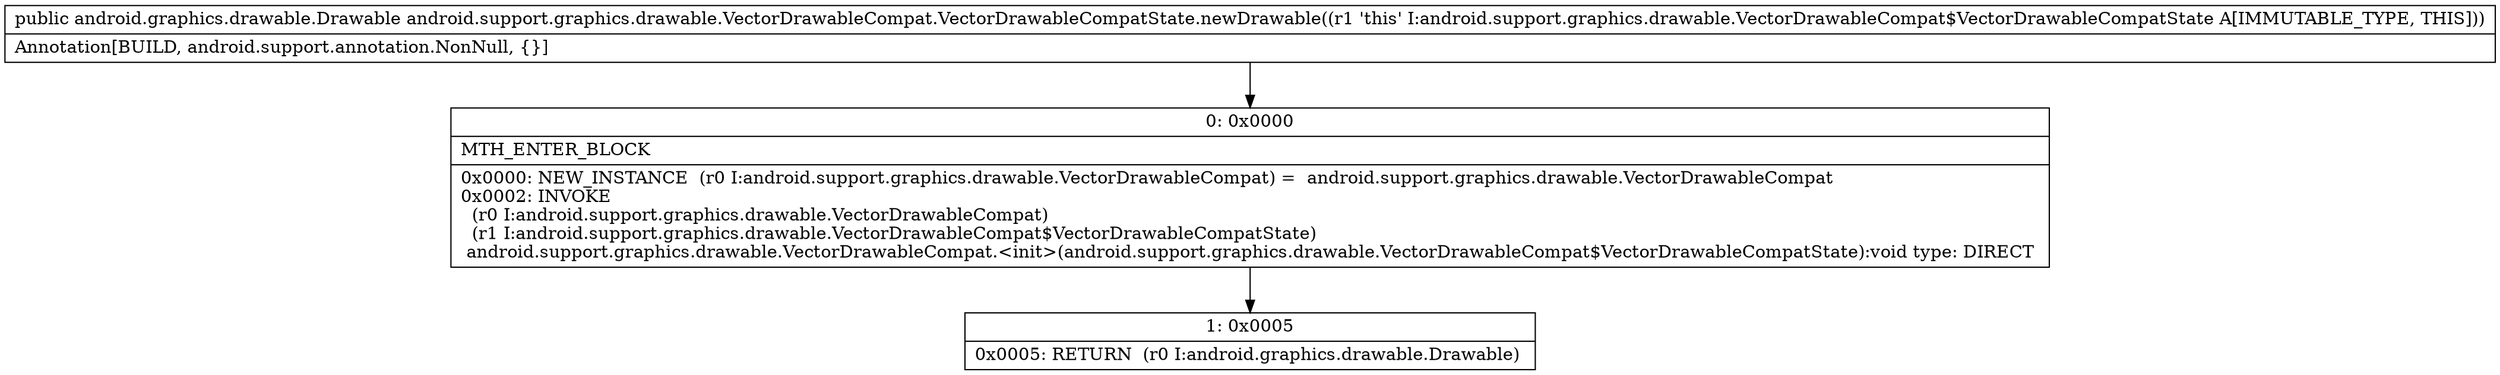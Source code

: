 digraph "CFG forandroid.support.graphics.drawable.VectorDrawableCompat.VectorDrawableCompatState.newDrawable()Landroid\/graphics\/drawable\/Drawable;" {
Node_0 [shape=record,label="{0\:\ 0x0000|MTH_ENTER_BLOCK\l|0x0000: NEW_INSTANCE  (r0 I:android.support.graphics.drawable.VectorDrawableCompat) =  android.support.graphics.drawable.VectorDrawableCompat \l0x0002: INVOKE  \l  (r0 I:android.support.graphics.drawable.VectorDrawableCompat)\l  (r1 I:android.support.graphics.drawable.VectorDrawableCompat$VectorDrawableCompatState)\l android.support.graphics.drawable.VectorDrawableCompat.\<init\>(android.support.graphics.drawable.VectorDrawableCompat$VectorDrawableCompatState):void type: DIRECT \l}"];
Node_1 [shape=record,label="{1\:\ 0x0005|0x0005: RETURN  (r0 I:android.graphics.drawable.Drawable) \l}"];
MethodNode[shape=record,label="{public android.graphics.drawable.Drawable android.support.graphics.drawable.VectorDrawableCompat.VectorDrawableCompatState.newDrawable((r1 'this' I:android.support.graphics.drawable.VectorDrawableCompat$VectorDrawableCompatState A[IMMUTABLE_TYPE, THIS]))  | Annotation[BUILD, android.support.annotation.NonNull, \{\}]\l}"];
MethodNode -> Node_0;
Node_0 -> Node_1;
}

